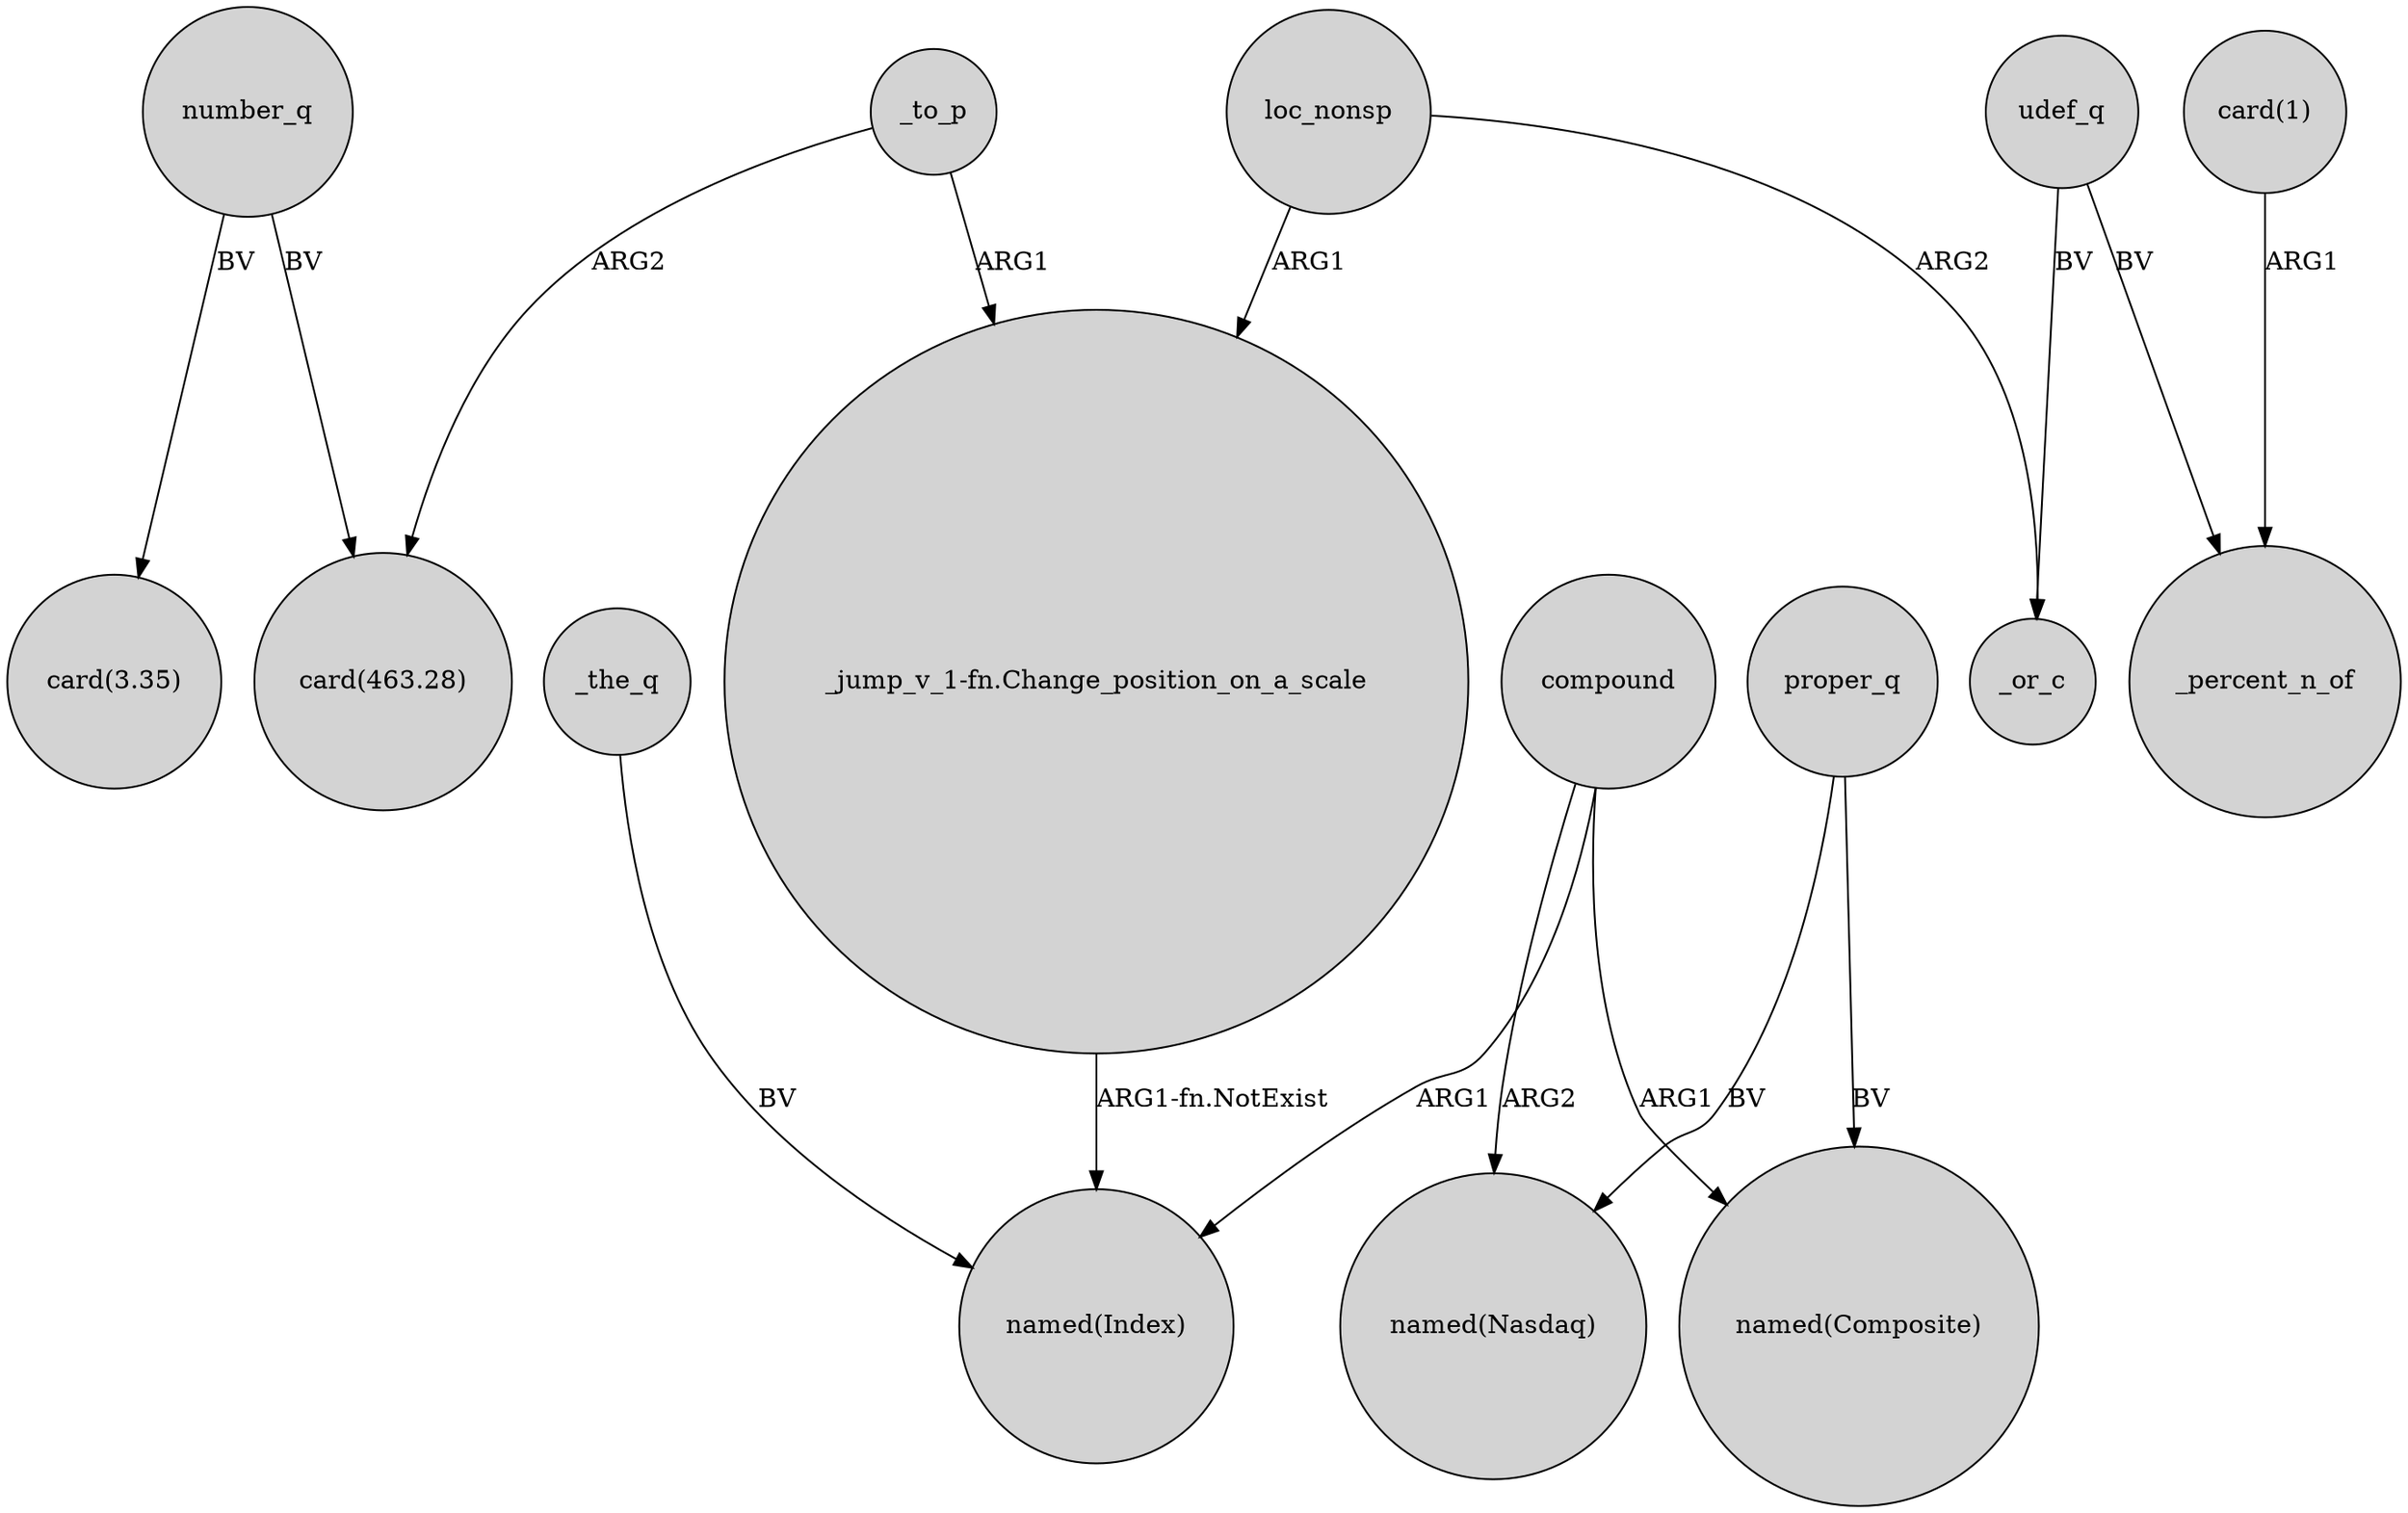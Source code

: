digraph {
	node [shape=circle style=filled]
	number_q -> "card(463.28)" [label=BV]
	"card(1)" -> _percent_n_of [label=ARG1]
	compound -> "named(Nasdaq)" [label=ARG2]
	proper_q -> "named(Nasdaq)" [label=BV]
	udef_q -> _percent_n_of [label=BV]
	udef_q -> _or_c [label=BV]
	"_jump_v_1-fn.Change_position_on_a_scale" -> "named(Index)" [label="ARG1-fn.NotExist"]
	_to_p -> "card(463.28)" [label=ARG2]
	loc_nonsp -> _or_c [label=ARG2]
	_to_p -> "_jump_v_1-fn.Change_position_on_a_scale" [label=ARG1]
	_the_q -> "named(Index)" [label=BV]
	compound -> "named(Index)" [label=ARG1]
	number_q -> "card(3.35)" [label=BV]
	proper_q -> "named(Composite)" [label=BV]
	compound -> "named(Composite)" [label=ARG1]
	loc_nonsp -> "_jump_v_1-fn.Change_position_on_a_scale" [label=ARG1]
}
